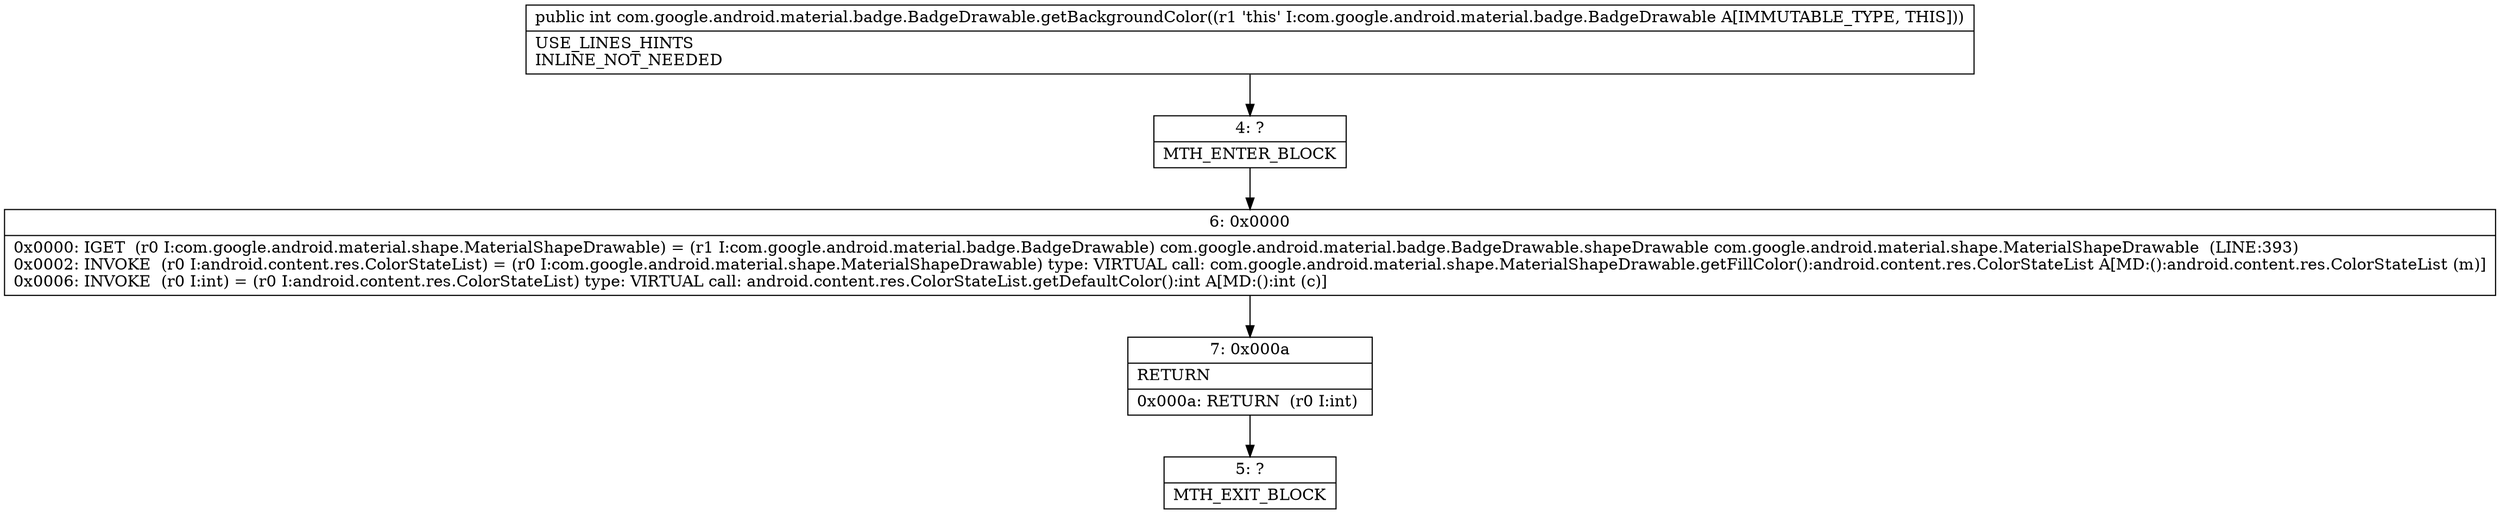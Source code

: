 digraph "CFG forcom.google.android.material.badge.BadgeDrawable.getBackgroundColor()I" {
Node_4 [shape=record,label="{4\:\ ?|MTH_ENTER_BLOCK\l}"];
Node_6 [shape=record,label="{6\:\ 0x0000|0x0000: IGET  (r0 I:com.google.android.material.shape.MaterialShapeDrawable) = (r1 I:com.google.android.material.badge.BadgeDrawable) com.google.android.material.badge.BadgeDrawable.shapeDrawable com.google.android.material.shape.MaterialShapeDrawable  (LINE:393)\l0x0002: INVOKE  (r0 I:android.content.res.ColorStateList) = (r0 I:com.google.android.material.shape.MaterialShapeDrawable) type: VIRTUAL call: com.google.android.material.shape.MaterialShapeDrawable.getFillColor():android.content.res.ColorStateList A[MD:():android.content.res.ColorStateList (m)]\l0x0006: INVOKE  (r0 I:int) = (r0 I:android.content.res.ColorStateList) type: VIRTUAL call: android.content.res.ColorStateList.getDefaultColor():int A[MD:():int (c)]\l}"];
Node_7 [shape=record,label="{7\:\ 0x000a|RETURN\l|0x000a: RETURN  (r0 I:int) \l}"];
Node_5 [shape=record,label="{5\:\ ?|MTH_EXIT_BLOCK\l}"];
MethodNode[shape=record,label="{public int com.google.android.material.badge.BadgeDrawable.getBackgroundColor((r1 'this' I:com.google.android.material.badge.BadgeDrawable A[IMMUTABLE_TYPE, THIS]))  | USE_LINES_HINTS\lINLINE_NOT_NEEDED\l}"];
MethodNode -> Node_4;Node_4 -> Node_6;
Node_6 -> Node_7;
Node_7 -> Node_5;
}

